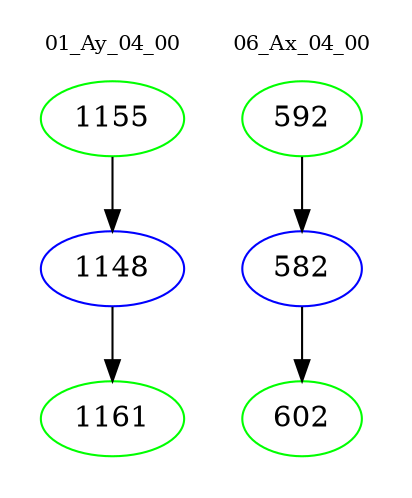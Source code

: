 digraph{
subgraph cluster_0 {
color = white
label = "01_Ay_04_00";
fontsize=10;
T0_1155 [label="1155", color="green"]
T0_1155 -> T0_1148 [color="black"]
T0_1148 [label="1148", color="blue"]
T0_1148 -> T0_1161 [color="black"]
T0_1161 [label="1161", color="green"]
}
subgraph cluster_1 {
color = white
label = "06_Ax_04_00";
fontsize=10;
T1_592 [label="592", color="green"]
T1_592 -> T1_582 [color="black"]
T1_582 [label="582", color="blue"]
T1_582 -> T1_602 [color="black"]
T1_602 [label="602", color="green"]
}
}
